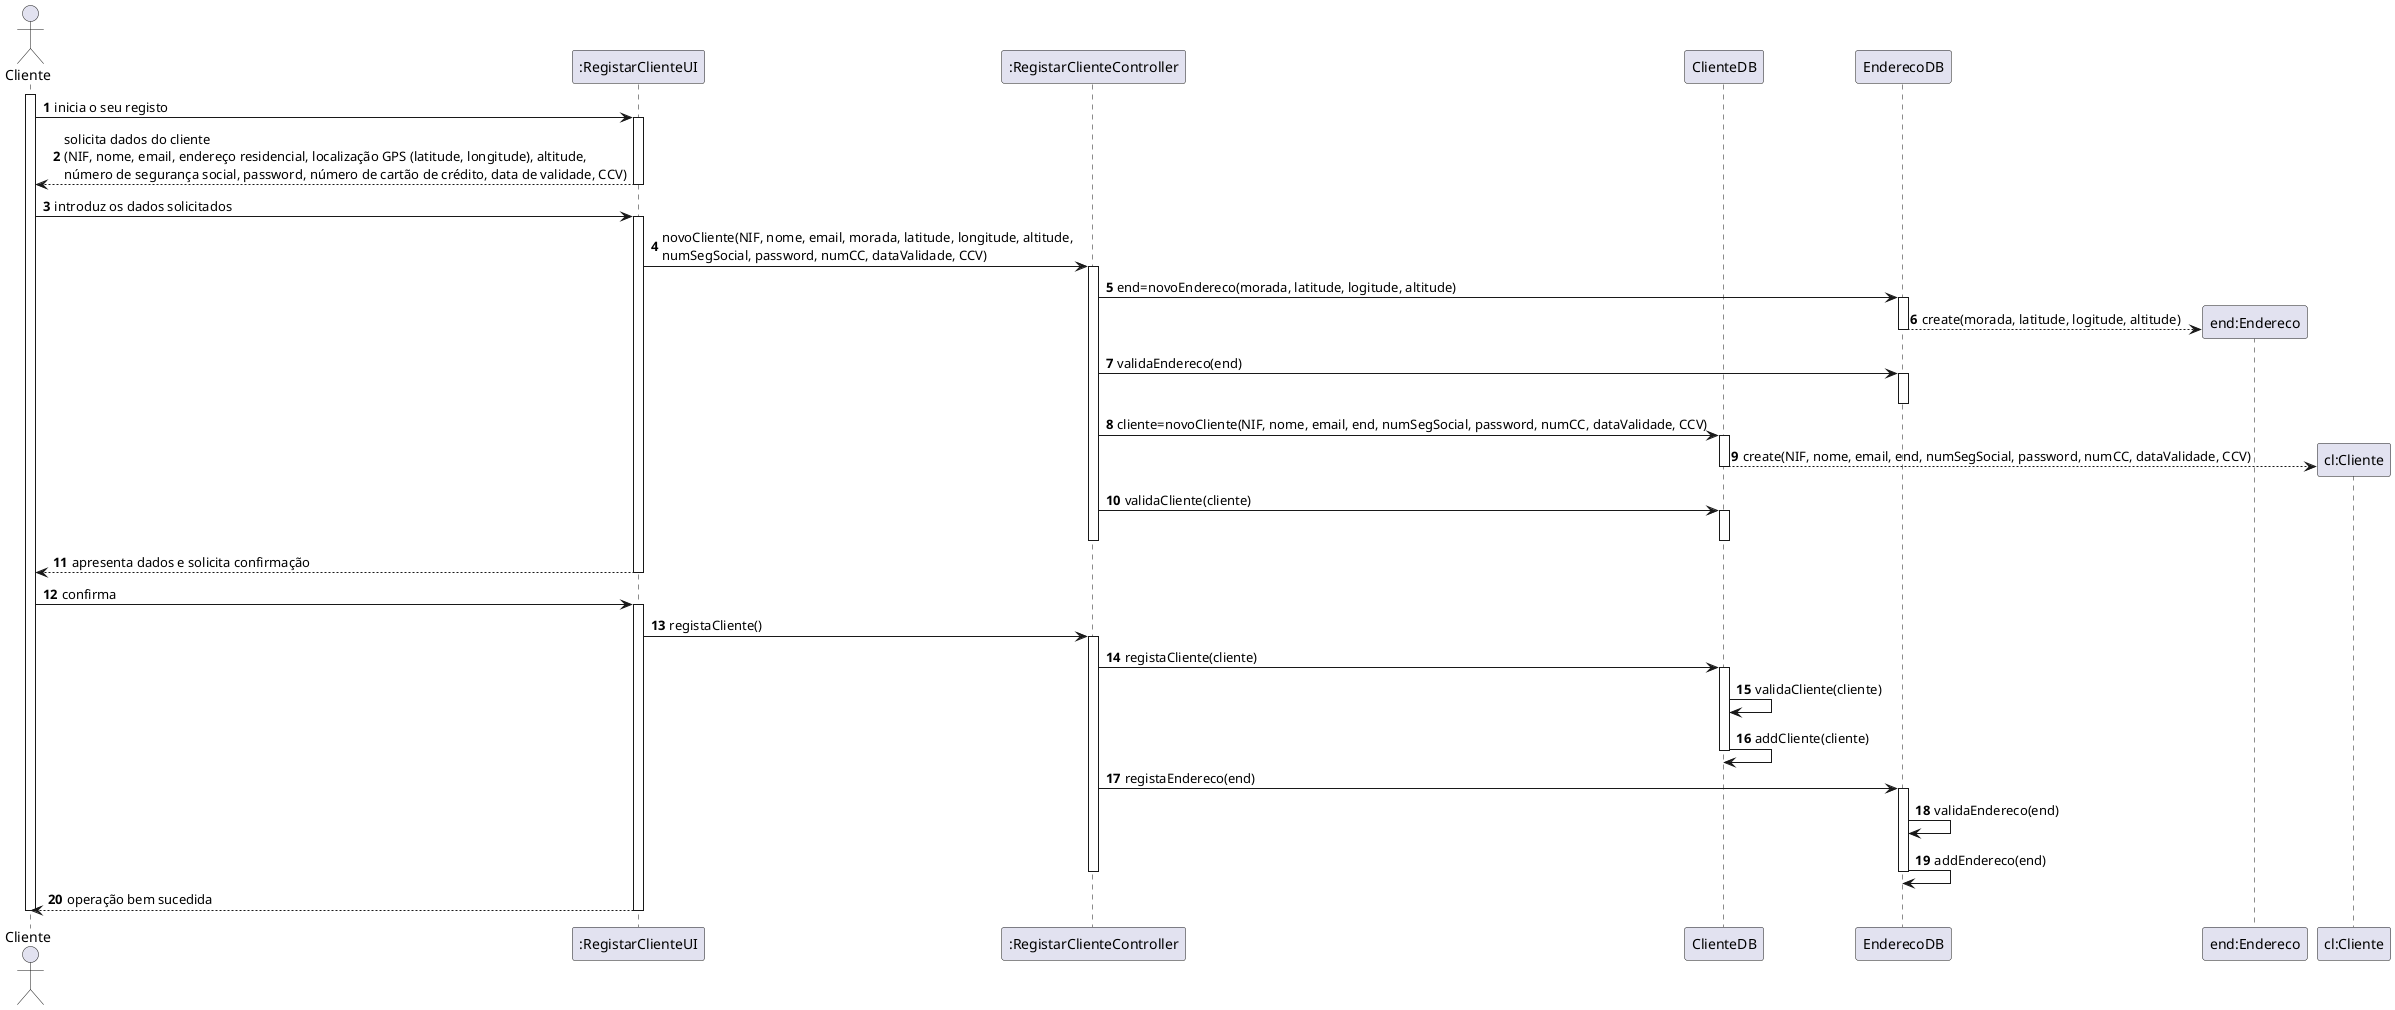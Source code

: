 @startuml
autonumber
actor "Cliente" as ADM

participant ":RegistarClienteUI" as UI
participant ":RegistarClienteController" as CTRL
participant "ClienteDB" as DB
participant "EnderecoDB" as EDB
participant "end:Endereco" as END
participant "cl:Cliente" as CLIENTE

activate ADM
ADM -> UI : inicia o seu registo
activate UI
UI --> ADM : solicita dados do cliente \n(NIF, nome, email, endereço residencial, localização GPS (latitude, longitude), altitude, \nnúmero de segurança social, password, número de cartão de crédito, data de validade, CCV)
deactivate UI

ADM -> UI : introduz os dados solicitados
activate UI
UI -> CTRL : novoCliente(NIF, nome, email, morada, latitude, longitude, altitude, \nnumSegSocial, password, numCC, dataValidade, CCV)
activate CTRL

CTRL -> EDB: end=novoEndereco(morada, latitude, logitude, altitude)
activate EDB
EDB --> END ** : create(morada, latitude, logitude, altitude)
deactivate EDB

CTRL -> EDB: validaEndereco(end)
activate EDB
deactivate EDB

CTRL -> DB: cliente=novoCliente(NIF, nome, email, end, numSegSocial, password, numCC, dataValidade, CCV)
activate DB
DB --> CLIENTE ** : create(NIF, nome, email, end, numSegSocial, password, numCC, dataValidade, CCV)
deactivate DB

CTRL -> DB: validaCliente(cliente)
activate DB
deactivate DB

deactivate CTRL
UI --> ADM : apresenta dados e solicita confirmação
deactivate UI

ADM -> UI : confirma
activate UI

UI -> CTRL: registaCliente()
activate CTRL
CTRL ->DB: registaCliente(cliente)
activate DB
DB -> DB: validaCliente(cliente)
DB -> DB: addCliente(cliente)

deactivate DB

CTRL ->EDB: registaEndereco(end)
activate EDB
EDB -> EDB: validaEndereco(end)
EDB -> EDB: addEndereco(end)

deactivate EDB

deactivate CTRL

UI --> ADM : operação bem sucedida
deactivate UI

deactivate ADM

@enduml
